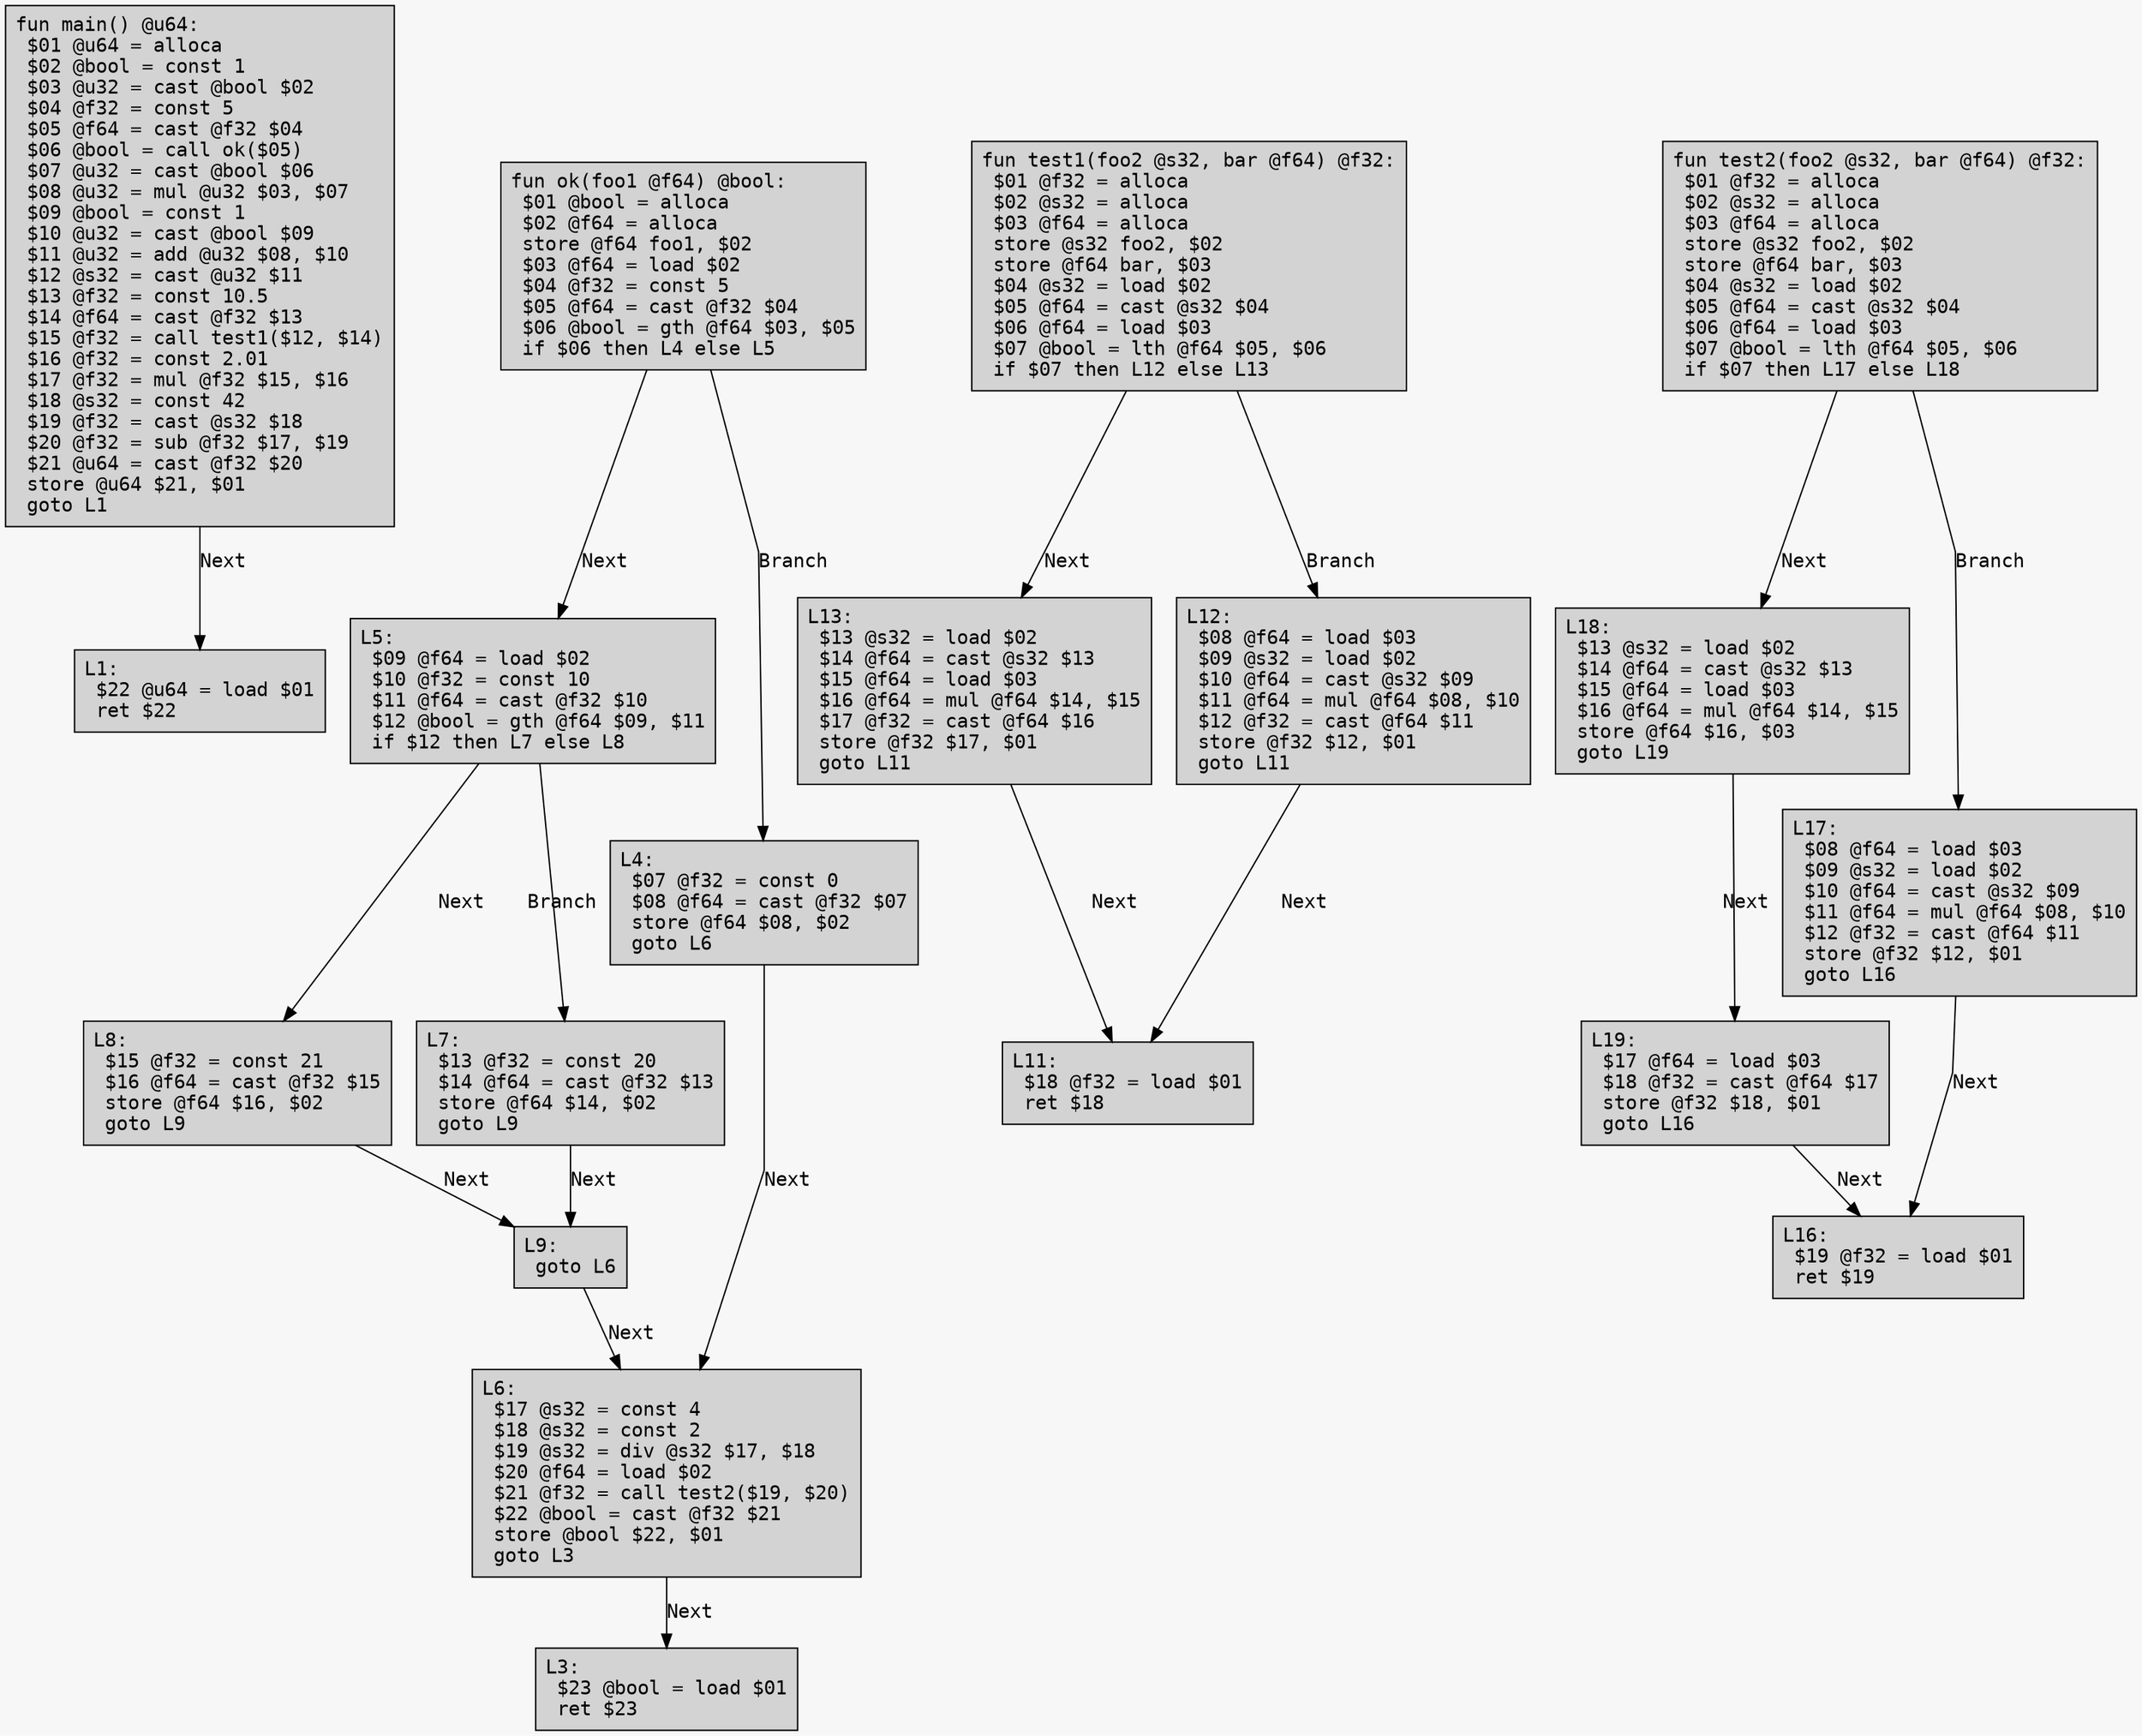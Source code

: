 digraph CFG {
	graph [fontname = "Monospace"];
	node  [fontname = "Monospace", shape=box, style=filled, margin=0.1];
	edge  [fontname = "Monospace"];
	bgcolor = "#f7f7f7";
	splines = false;

	L0 [label="fun main() @u64:\l $01 @u64 = alloca\l $02 @bool = const 1\l $03 @u32 = cast @bool $02\l $04 @f32 = const 5\l $05 @f64 = cast @f32 $04\l $06 @bool = call ok($05)\l $07 @u32 = cast @bool $06\l $08 @u32 = mul @u32 $03, $07\l $09 @bool = const 1\l $10 @u32 = cast @bool $09\l $11 @u32 = add @u32 $08, $10\l $12 @s32 = cast @u32 $11\l $13 @f32 = const 10.5\l $14 @f64 = cast @f32 $13\l $15 @f32 = call test1($12, $14)\l $16 @f32 = const 2.01\l $17 @f32 = mul @f32 $15, $16\l $18 @s32 = const 42\l $19 @f32 = cast @s32 $18\l $20 @f32 = sub @f32 $17, $19\l $21 @u64 = cast @f32 $20\l store @u64 $21, $01\l goto L1\l"];
	L0 -> L1 [label="Next"];
	L1 [label="L1:\l $22 @u64 = load $01\l ret $22\l"];
	L2 [label="fun ok(foo1 @f64) @bool:\l $01 @bool = alloca\l $02 @f64 = alloca\l store @f64 foo1, $02\l $03 @f64 = load $02\l $04 @f32 = const 5\l $05 @f64 = cast @f32 $04\l $06 @bool = gth @f64 $03, $05\l if $06 then L4 else L5\l"];
	L2 -> L5 [label="Next"];
	L2 -> L4 [label="Branch"];
	L5 [label="L5:\l $09 @f64 = load $02\l $10 @f32 = const 10\l $11 @f64 = cast @f32 $10\l $12 @bool = gth @f64 $09, $11\l if $12 then L7 else L8\l"];
	L5 -> L8 [label="Next"];
	L5 -> L7 [label="Branch"];
	L8 [label="L8:\l $15 @f32 = const 21\l $16 @f64 = cast @f32 $15\l store @f64 $16, $02\l goto L9\l"];
	L8 -> L9 [label="Next"];
	L9 [label="L9:\l goto L6\l"];
	L9 -> L6 [label="Next"];
	L6 [label="L6:\l $17 @s32 = const 4\l $18 @s32 = const 2\l $19 @s32 = div @s32 $17, $18\l $20 @f64 = load $02\l $21 @f32 = call test2($19, $20)\l $22 @bool = cast @f32 $21\l store @bool $22, $01\l goto L3\l"];
	L6 -> L3 [label="Next"];
	L7 [label="L7:\l $13 @f32 = const 20\l $14 @f64 = cast @f32 $13\l store @f64 $14, $02\l goto L9\l"];
	L7 -> L9 [label="Next"];
	L4 [label="L4:\l $07 @f32 = const 0\l $08 @f64 = cast @f32 $07\l store @f64 $08, $02\l goto L6\l"];
	L4 -> L6 [label="Next"];
	L3 [label="L3:\l $23 @bool = load $01\l ret $23\l"];
	L10 [label="fun test1(foo2 @s32, bar @f64) @f32:\l $01 @f32 = alloca\l $02 @s32 = alloca\l $03 @f64 = alloca\l store @s32 foo2, $02\l store @f64 bar, $03\l $04 @s32 = load $02\l $05 @f64 = cast @s32 $04\l $06 @f64 = load $03\l $07 @bool = lth @f64 $05, $06\l if $07 then L12 else L13\l"];
	L10 -> L13 [label="Next"];
	L10 -> L12 [label="Branch"];
	L13 [label="L13:\l $13 @s32 = load $02\l $14 @f64 = cast @s32 $13\l $15 @f64 = load $03\l $16 @f64 = mul @f64 $14, $15\l $17 @f32 = cast @f64 $16\l store @f32 $17, $01\l goto L11\l"];
	L13 -> L11 [label="Next"];
	L12 [label="L12:\l $08 @f64 = load $03\l $09 @s32 = load $02\l $10 @f64 = cast @s32 $09\l $11 @f64 = mul @f64 $08, $10\l $12 @f32 = cast @f64 $11\l store @f32 $12, $01\l goto L11\l"];
	L12 -> L11 [label="Next"];
	L11 [label="L11:\l $18 @f32 = load $01\l ret $18\l"];
	L15 [label="fun test2(foo2 @s32, bar @f64) @f32:\l $01 @f32 = alloca\l $02 @s32 = alloca\l $03 @f64 = alloca\l store @s32 foo2, $02\l store @f64 bar, $03\l $04 @s32 = load $02\l $05 @f64 = cast @s32 $04\l $06 @f64 = load $03\l $07 @bool = lth @f64 $05, $06\l if $07 then L17 else L18\l"];
	L15 -> L18 [label="Next"];
	L15 -> L17 [label="Branch"];
	L18 [label="L18:\l $13 @s32 = load $02\l $14 @f64 = cast @s32 $13\l $15 @f64 = load $03\l $16 @f64 = mul @f64 $14, $15\l store @f64 $16, $03\l goto L19\l"];
	L18 -> L19 [label="Next"];
	L19 [label="L19:\l $17 @f64 = load $03\l $18 @f32 = cast @f64 $17\l store @f32 $18, $01\l goto L16\l"];
	L19 -> L16 [label="Next"];
	L17 [label="L17:\l $08 @f64 = load $03\l $09 @s32 = load $02\l $10 @f64 = cast @s32 $09\l $11 @f64 = mul @f64 $08, $10\l $12 @f32 = cast @f64 $11\l store @f32 $12, $01\l goto L16\l"];
	L17 -> L16 [label="Next"];
	L16 [label="L16:\l $19 @f32 = load $01\l ret $19\l"];
}
